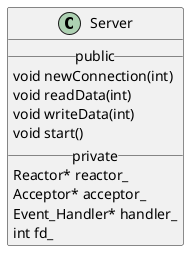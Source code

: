 @startuml Server
class Server {
    __ public __
    void newConnection(int)
    void readData(int)
    void writeData(int)
    void start()
    __ private __
    Reactor* reactor_
    Acceptor* acceptor_
    Event_Handler* handler_
    int fd_
}
@enduml
